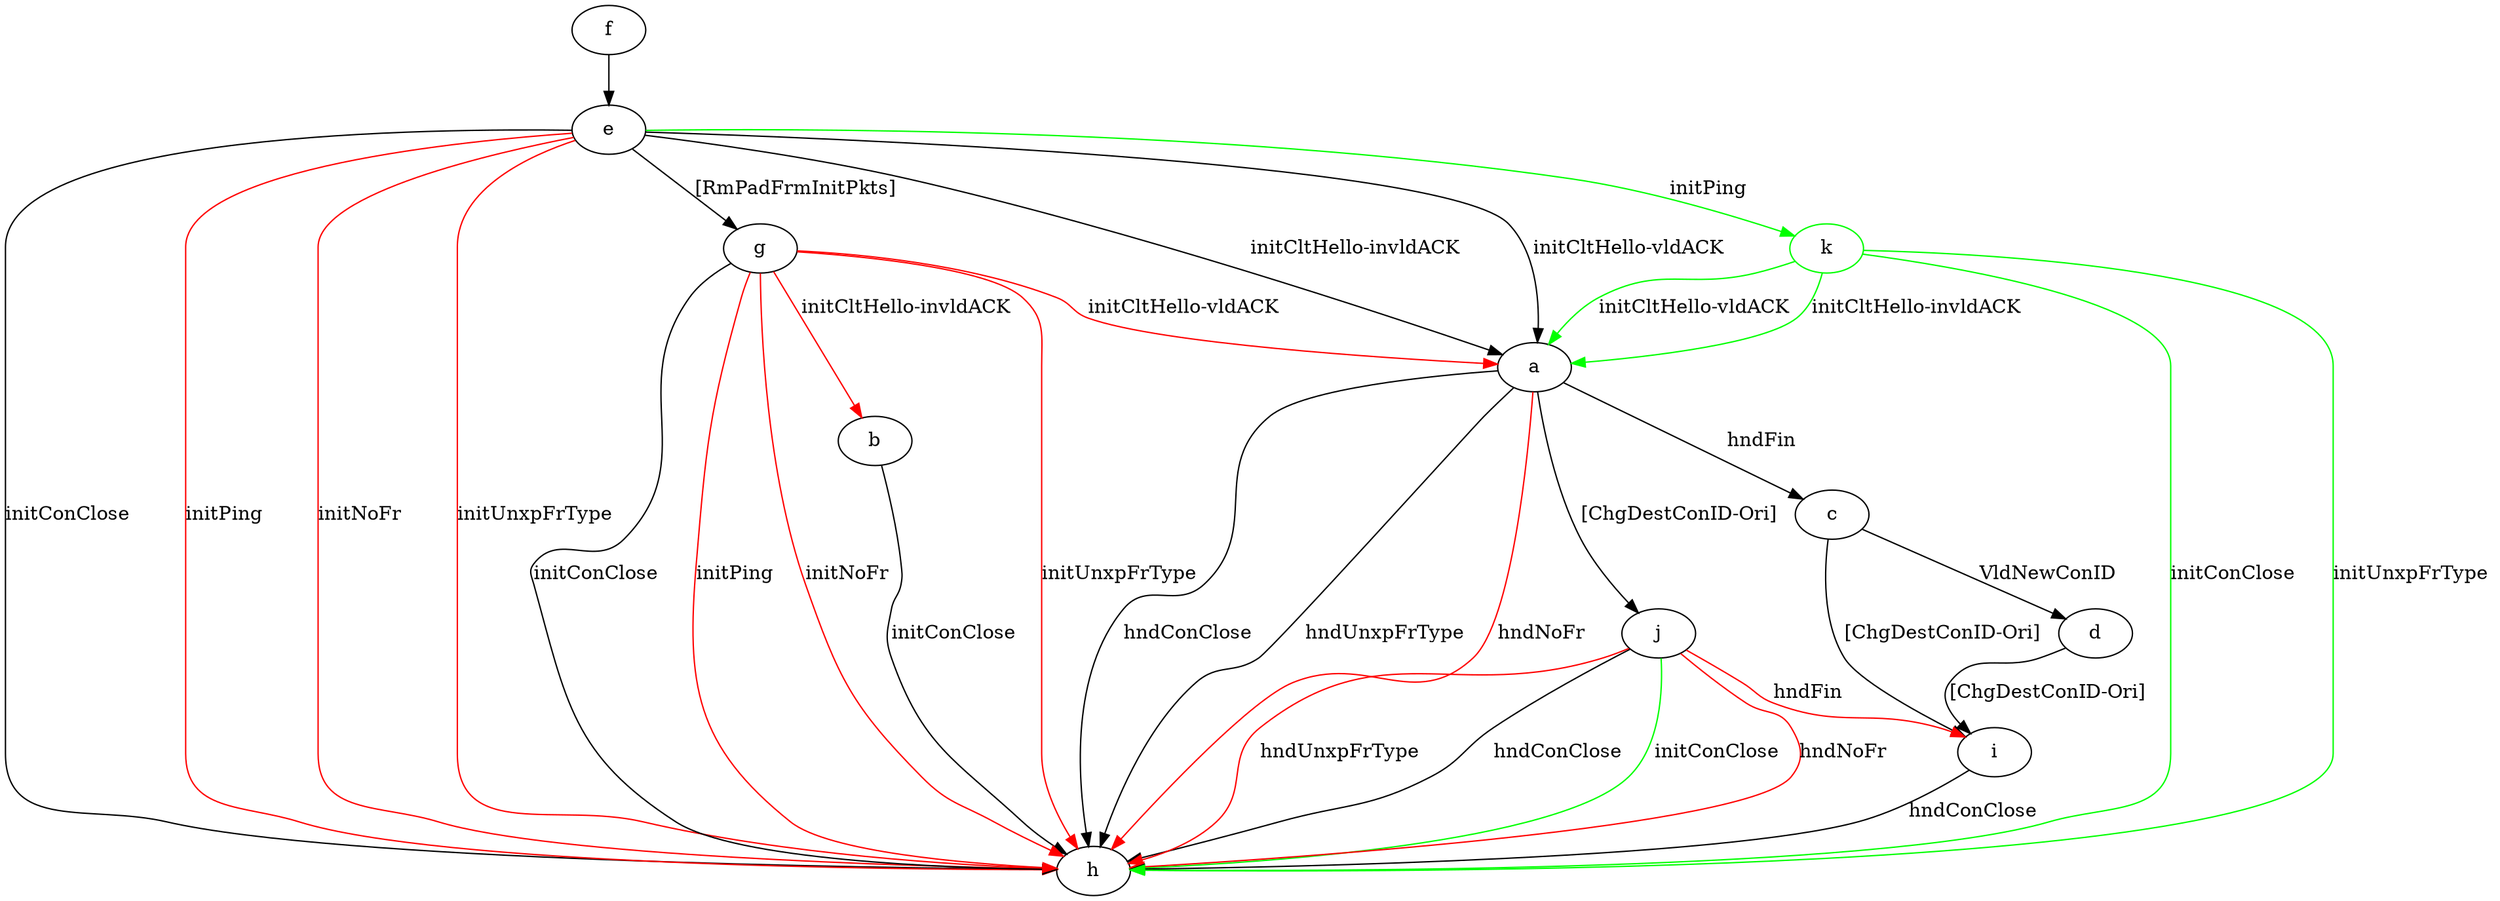 digraph "" {
	a -> c	[key=0,
		label="hndFin "];
	a -> h	[key=0,
		label="hndConClose "];
	a -> h	[key=1,
		label="hndUnxpFrType "];
	a -> h	[key=2,
		color=red,
		label="hndNoFr "];
	a -> j	[key=0,
		label="[ChgDestConID-Ori] "];
	b -> h	[key=0,
		label="initConClose "];
	c -> d	[key=0,
		label="VldNewConID "];
	c -> i	[key=0,
		label="[ChgDestConID-Ori] "];
	d -> i	[key=0,
		label="[ChgDestConID-Ori] "];
	e -> a	[key=0,
		label="initCltHello-vldACK "];
	e -> a	[key=1,
		label="initCltHello-invldACK "];
	e -> g	[key=0,
		label="[RmPadFrmInitPkts] "];
	e -> h	[key=0,
		label="initConClose "];
	e -> h	[key=1,
		color=red,
		label="initPing "];
	e -> h	[key=2,
		color=red,
		label="initNoFr "];
	e -> h	[key=3,
		color=red,
		label="initUnxpFrType "];
	k	[color=green];
	e -> k	[key=0,
		color=green,
		label="initPing "];
	f -> e	[key=0];
	g -> a	[key=0,
		color=red,
		label="initCltHello-vldACK "];
	g -> b	[key=0,
		color=red,
		label="initCltHello-invldACK "];
	g -> h	[key=0,
		label="initConClose "];
	g -> h	[key=1,
		color=red,
		label="initPing "];
	g -> h	[key=2,
		color=red,
		label="initNoFr "];
	g -> h	[key=3,
		color=red,
		label="initUnxpFrType "];
	i -> h	[key=0,
		label="hndConClose "];
	j -> h	[key=0,
		label="hndConClose "];
	j -> h	[key=1,
		color=green,
		label="initConClose "];
	j -> h	[key=2,
		color=red,
		label="hndNoFr "];
	j -> h	[key=3,
		color=red,
		label="hndUnxpFrType "];
	j -> i	[key=0,
		color=red,
		label="hndFin "];
	k -> a	[key=0,
		color=green,
		label="initCltHello-vldACK "];
	k -> a	[key=1,
		color=green,
		label="initCltHello-invldACK "];
	k -> h	[key=0,
		color=green,
		label="initConClose "];
	k -> h	[key=1,
		color=green,
		label="initUnxpFrType "];
}
